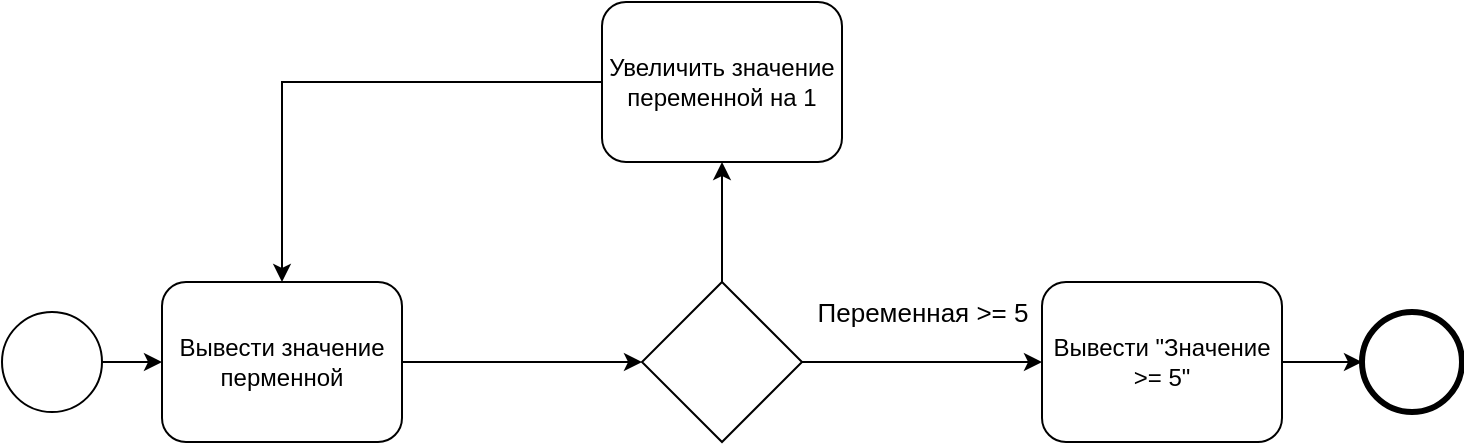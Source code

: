 <mxfile version="24.6.4" type="device">
  <diagram name="Page-1" id="2a216829-ef6e-dabb-86c1-c78162f3ba2b">
    <mxGraphModel dx="2074" dy="1140" grid="1" gridSize="10" guides="1" tooltips="1" connect="1" arrows="1" fold="1" page="1" pageScale="1" pageWidth="850" pageHeight="1100" background="none" math="0" shadow="0">
      <root>
        <mxCell id="0" />
        <mxCell id="1" parent="0" />
        <mxCell id="7a84cebc1def654-1" value="" style="shape=mxgraph.bpmn.shape;html=1;verticalLabelPosition=bottom;labelBackgroundColor=#ffffff;verticalAlign=top;perimeter=ellipsePerimeter;outline=standard;symbol=general;" parent="1" vertex="1">
          <mxGeometry x="40" y="255" width="50" height="50" as="geometry" />
        </mxCell>
        <mxCell id="7a84cebc1def654-2" value="Вывести значение перменной" style="shape=ext;rounded=1;html=1;whiteSpace=wrap;" parent="1" vertex="1">
          <mxGeometry x="120" y="240" width="120" height="80" as="geometry" />
        </mxCell>
        <mxCell id="L_mr_ryBxTaLO6SqvUHP-2" style="edgeStyle=orthogonalEdgeStyle;rounded=0;orthogonalLoop=1;jettySize=auto;html=1;exitX=0;exitY=0.5;exitDx=0;exitDy=0;entryX=0.5;entryY=0;entryDx=0;entryDy=0;" edge="1" parent="1" source="7a84cebc1def654-3" target="7a84cebc1def654-2">
          <mxGeometry relative="1" as="geometry" />
        </mxCell>
        <mxCell id="7a84cebc1def654-3" value="Увеличить значение переменной на 1" style="shape=ext;rounded=1;html=1;whiteSpace=wrap;" parent="1" vertex="1">
          <mxGeometry x="340" y="100" width="120" height="80" as="geometry" />
        </mxCell>
        <mxCell id="7a84cebc1def654-26" value="" style="shape=mxgraph.bpmn.shape;html=1;verticalLabelPosition=bottom;labelBackgroundColor=#ffffff;verticalAlign=top;perimeter=ellipsePerimeter;outline=end;symbol=general;" parent="1" vertex="1">
          <mxGeometry x="720" y="255.0" width="50" height="50" as="geometry" />
        </mxCell>
        <mxCell id="7a84cebc1def654-36" style="edgeStyle=orthogonalEdgeStyle;rounded=0;html=1;jettySize=auto;orthogonalLoop=1;" parent="1" source="7a84cebc1def654-1" target="7a84cebc1def654-2" edge="1">
          <mxGeometry relative="1" as="geometry" />
        </mxCell>
        <mxCell id="7a84cebc1def654-39" style="edgeStyle=orthogonalEdgeStyle;rounded=0;html=1;jettySize=auto;orthogonalLoop=1;entryX=0;entryY=0.5;entryDx=0;entryDy=0;" parent="1" source="7a84cebc1def654-2" target="L_mr_ryBxTaLO6SqvUHP-1" edge="1">
          <mxGeometry relative="1" as="geometry" />
        </mxCell>
        <mxCell id="7a84cebc1def654-46" style="edgeStyle=orthogonalEdgeStyle;rounded=0;html=1;jettySize=auto;orthogonalLoop=1;exitX=1;exitY=0.5;exitDx=0;exitDy=0;" parent="1" source="L_mr_ryBxTaLO6SqvUHP-4" target="7a84cebc1def654-26" edge="1">
          <mxGeometry relative="1" as="geometry">
            <mxPoint x="1075" y="505" as="sourcePoint" />
          </mxGeometry>
        </mxCell>
        <mxCell id="L_mr_ryBxTaLO6SqvUHP-3" style="edgeStyle=orthogonalEdgeStyle;rounded=0;orthogonalLoop=1;jettySize=auto;html=1;exitX=0.5;exitY=0;exitDx=0;exitDy=0;entryX=0.5;entryY=1;entryDx=0;entryDy=0;" edge="1" parent="1" source="L_mr_ryBxTaLO6SqvUHP-1" target="7a84cebc1def654-3">
          <mxGeometry relative="1" as="geometry" />
        </mxCell>
        <mxCell id="L_mr_ryBxTaLO6SqvUHP-5" style="edgeStyle=orthogonalEdgeStyle;rounded=0;orthogonalLoop=1;jettySize=auto;html=1;exitX=1;exitY=0.5;exitDx=0;exitDy=0;entryX=0;entryY=0.5;entryDx=0;entryDy=0;" edge="1" parent="1" source="L_mr_ryBxTaLO6SqvUHP-1" target="L_mr_ryBxTaLO6SqvUHP-4">
          <mxGeometry relative="1" as="geometry" />
        </mxCell>
        <mxCell id="L_mr_ryBxTaLO6SqvUHP-7" value="&lt;font style=&quot;font-size: 13px;&quot;&gt;Переменная &amp;gt;= 5&lt;/font&gt;" style="edgeLabel;html=1;align=center;verticalAlign=middle;resizable=0;points=[];" vertex="1" connectable="0" parent="L_mr_ryBxTaLO6SqvUHP-5">
          <mxGeometry x="0.075" y="2" relative="1" as="geometry">
            <mxPoint x="-5" y="-23" as="offset" />
          </mxGeometry>
        </mxCell>
        <mxCell id="L_mr_ryBxTaLO6SqvUHP-1" value="" style="rhombus;whiteSpace=wrap;html=1;" vertex="1" parent="1">
          <mxGeometry x="360" y="240" width="80" height="80" as="geometry" />
        </mxCell>
        <mxCell id="L_mr_ryBxTaLO6SqvUHP-4" value="Вывести &quot;Значение &amp;gt;= 5&quot;" style="shape=ext;rounded=1;html=1;whiteSpace=wrap;" vertex="1" parent="1">
          <mxGeometry x="560" y="240" width="120" height="80" as="geometry" />
        </mxCell>
      </root>
    </mxGraphModel>
  </diagram>
</mxfile>

